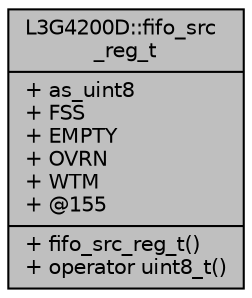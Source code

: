 digraph "L3G4200D::fifo_src_reg_t"
{
  edge [fontname="Helvetica",fontsize="10",labelfontname="Helvetica",labelfontsize="10"];
  node [fontname="Helvetica",fontsize="10",shape=record];
  Node1 [label="{L3G4200D::fifo_src\l_reg_t\n|+ as_uint8\l+ FSS\l+ EMPTY\l+ OVRN\l+ WTM\l+ @155\l|+ fifo_src_reg_t()\l+ operator uint8_t()\l}",height=0.2,width=0.4,color="black", fillcolor="grey75", style="filled", fontcolor="black"];
}
